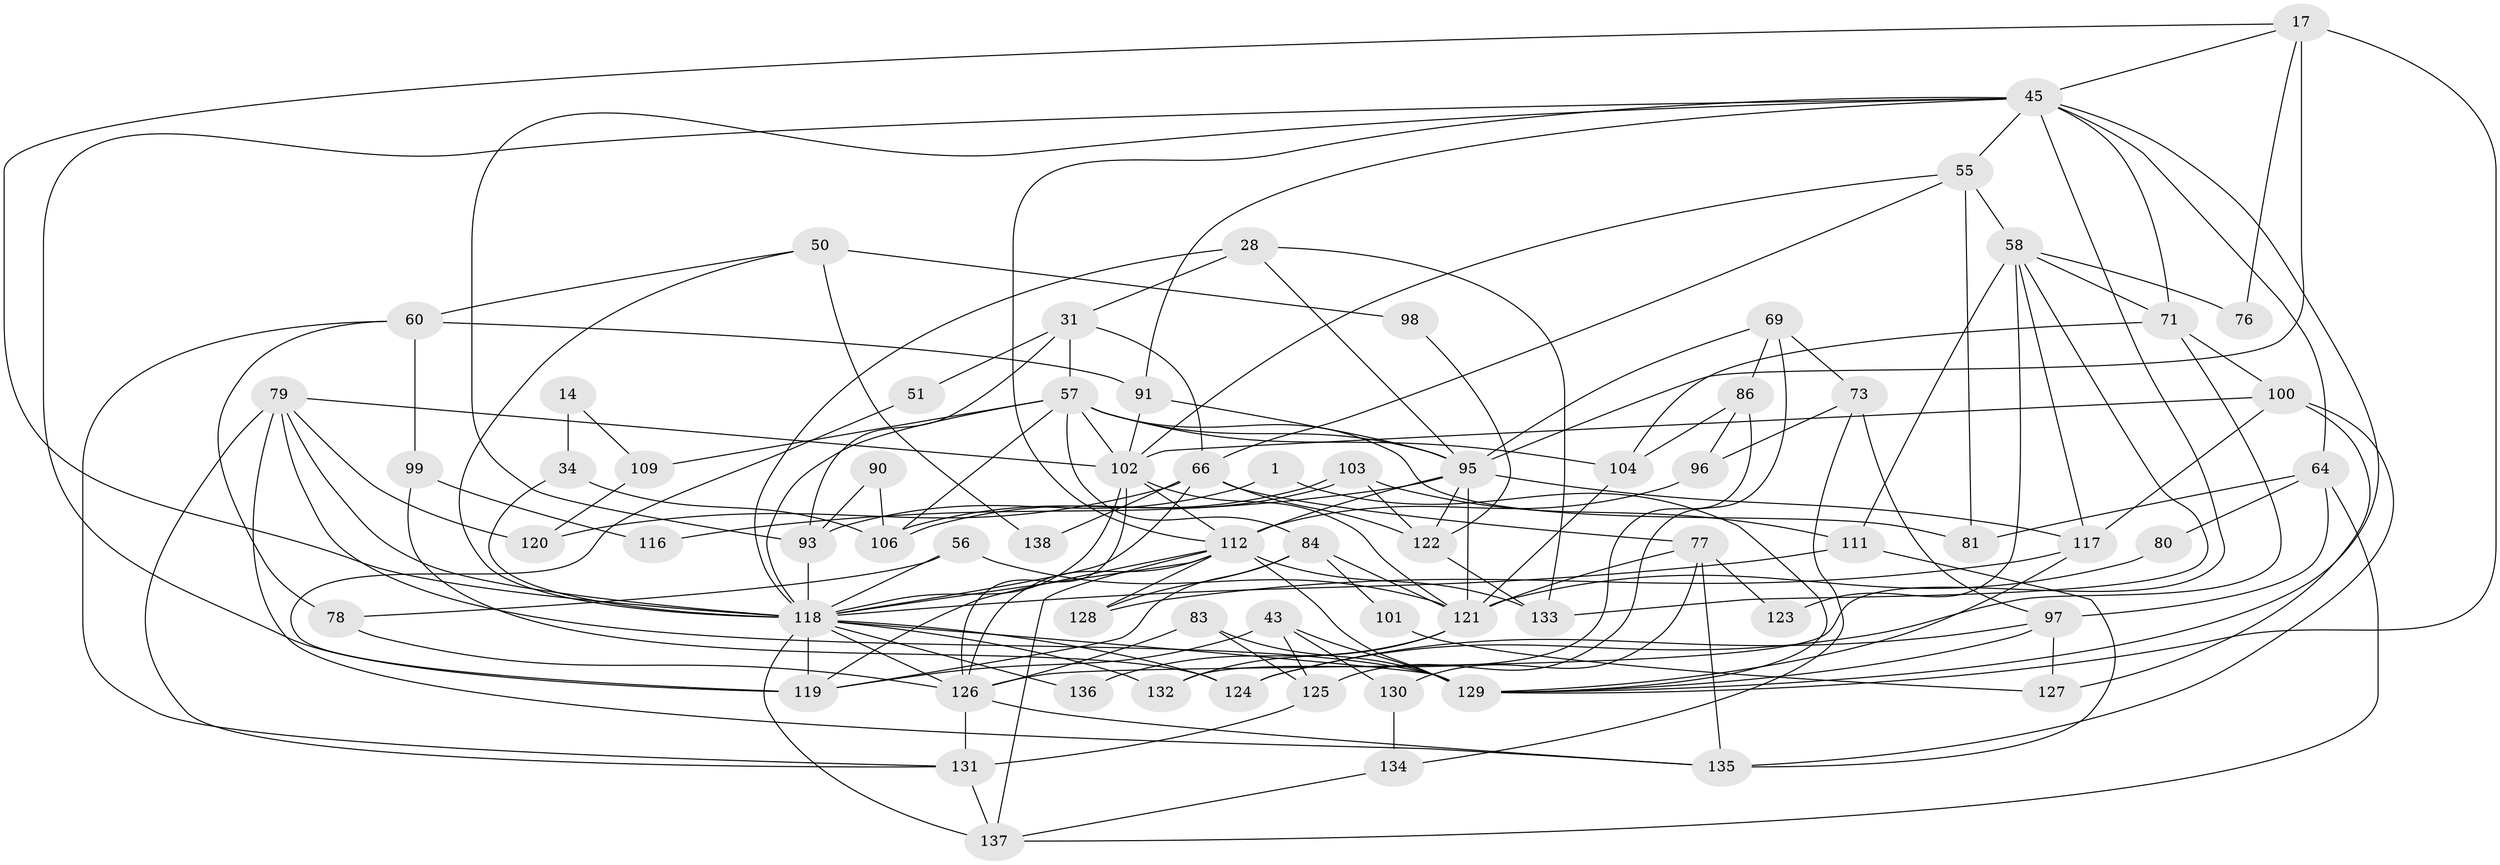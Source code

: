// original degree distribution, {2: 0.14492753623188406, 4: 0.26811594202898553, 7: 0.050724637681159424, 5: 0.17391304347826086, 3: 0.2753623188405797, 6: 0.06521739130434782, 9: 0.007246376811594203, 8: 0.007246376811594203, 10: 0.007246376811594203}
// Generated by graph-tools (version 1.1) at 2025/51/03/09/25 04:51:09]
// undirected, 69 vertices, 162 edges
graph export_dot {
graph [start="1"]
  node [color=gray90,style=filled];
  1;
  14;
  17;
  28;
  31;
  34 [super="+32"];
  43;
  45 [super="+38+12+9"];
  50;
  51;
  55;
  56;
  57 [super="+8+54+46"];
  58 [super="+18+39"];
  60 [super="+52"];
  64 [super="+26"];
  66;
  69;
  71 [super="+61"];
  73;
  76;
  77 [super="+24"];
  78;
  79 [super="+72"];
  80;
  81;
  83;
  84;
  86;
  90;
  91;
  93 [super="+2"];
  95 [super="+48+92"];
  96;
  97 [super="+16+65"];
  98;
  99;
  100 [super="+29"];
  101;
  102 [super="+25+87"];
  103;
  104;
  106;
  109;
  111;
  112 [super="+74+53"];
  116;
  117;
  118 [super="+6+75+89+105+113"];
  119 [super="+88"];
  120;
  121 [super="+82+40"];
  122 [super="+3"];
  123;
  124;
  125;
  126 [super="+70"];
  127;
  128;
  129 [super="+47+115+114"];
  130 [super="+36"];
  131 [super="+33"];
  132;
  133;
  134;
  135 [super="+15"];
  136;
  137 [super="+107+108"];
  138 [super="+94"];
  1 -- 129;
  1 -- 93;
  14 -- 109;
  14 -- 34 [weight=2];
  17 -- 76;
  17 -- 45;
  17 -- 95 [weight=4];
  17 -- 118 [weight=2];
  17 -- 129;
  28 -- 31;
  28 -- 133;
  28 -- 95;
  28 -- 118;
  31 -- 66;
  31 -- 51;
  31 -- 93;
  31 -- 57;
  34 -- 106 [weight=2];
  34 -- 118;
  43 -- 125;
  43 -- 119;
  43 -- 129 [weight=2];
  43 -- 130;
  45 -- 55;
  45 -- 71 [weight=2];
  45 -- 91;
  45 -- 64;
  45 -- 93;
  45 -- 119 [weight=2];
  45 -- 112;
  45 -- 129;
  45 -- 126;
  50 -- 118;
  50 -- 138 [weight=2];
  50 -- 60;
  50 -- 98;
  51 -- 119;
  55 -- 66;
  55 -- 58 [weight=2];
  55 -- 81;
  55 -- 102;
  56 -- 78;
  56 -- 121 [weight=2];
  56 -- 118;
  57 -- 104;
  57 -- 106;
  57 -- 95 [weight=2];
  57 -- 109;
  57 -- 81;
  57 -- 84;
  57 -- 118 [weight=5];
  57 -- 102;
  58 -- 123;
  58 -- 117;
  58 -- 133;
  58 -- 71;
  58 -- 76;
  58 -- 111;
  60 -- 91;
  60 -- 99;
  60 -- 131;
  60 -- 78;
  64 -- 80;
  64 -- 81;
  64 -- 137 [weight=2];
  64 -- 97;
  66 -- 77;
  66 -- 118 [weight=3];
  66 -- 120;
  66 -- 138 [weight=2];
  66 -- 122;
  69 -- 86;
  69 -- 73;
  69 -- 125;
  69 -- 95;
  71 -- 104;
  71 -- 100;
  71 -- 124;
  73 -- 96;
  73 -- 134;
  73 -- 97;
  77 -- 130;
  77 -- 121;
  77 -- 123;
  77 -- 135;
  78 -- 126;
  79 -- 131;
  79 -- 102;
  79 -- 135 [weight=2];
  79 -- 120;
  79 -- 129 [weight=3];
  79 -- 118;
  80 -- 121;
  83 -- 125;
  83 -- 129;
  83 -- 126;
  84 -- 128;
  84 -- 101;
  84 -- 121;
  84 -- 119;
  86 -- 132;
  86 -- 104;
  86 -- 96;
  90 -- 106;
  90 -- 93;
  91 -- 95;
  91 -- 102 [weight=2];
  93 -- 118;
  95 -- 121 [weight=3];
  95 -- 116;
  95 -- 117;
  95 -- 122;
  95 -- 112;
  96 -- 112;
  97 -- 129 [weight=2];
  97 -- 124;
  97 -- 127;
  98 -- 122;
  99 -- 124;
  99 -- 116;
  100 -- 117;
  100 -- 135 [weight=2];
  100 -- 127;
  100 -- 102 [weight=2];
  101 -- 127;
  102 -- 112 [weight=2];
  102 -- 118 [weight=2];
  102 -- 121 [weight=2];
  102 -- 126;
  103 -- 106;
  103 -- 106;
  103 -- 111;
  103 -- 122;
  104 -- 121;
  109 -- 120;
  111 -- 135;
  111 -- 118;
  112 -- 119;
  112 -- 126;
  112 -- 128;
  112 -- 133;
  112 -- 137 [weight=2];
  112 -- 118 [weight=3];
  112 -- 129 [weight=2];
  117 -- 128;
  117 -- 129;
  118 -- 136;
  118 -- 132;
  118 -- 137 [weight=4];
  118 -- 129;
  118 -- 124;
  118 -- 119 [weight=2];
  118 -- 126;
  121 -- 132 [weight=2];
  121 -- 136;
  122 -- 133;
  125 -- 131;
  126 -- 131;
  126 -- 135;
  130 -- 134;
  131 -- 137;
  134 -- 137;
}
